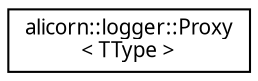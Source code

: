 digraph "Иерархия классов. Графический вид."
{
 // INTERACTIVE_SVG=YES
  edge [fontname="Verdana",fontsize="10",labelfontname="Verdana",labelfontsize="10"];
  node [fontname="Verdana",fontsize="10",shape=record];
  rankdir="LR";
  Node1 [label="alicorn::logger::Proxy\l\< TType \>",height=0.2,width=0.4,color="black", fillcolor="white", style="filled",URL="$a00121.html",tooltip="Класс входит в Проект Logger   Вспомогательный класс для обеспечения логики работы макроса LOGGER()..."];
}
